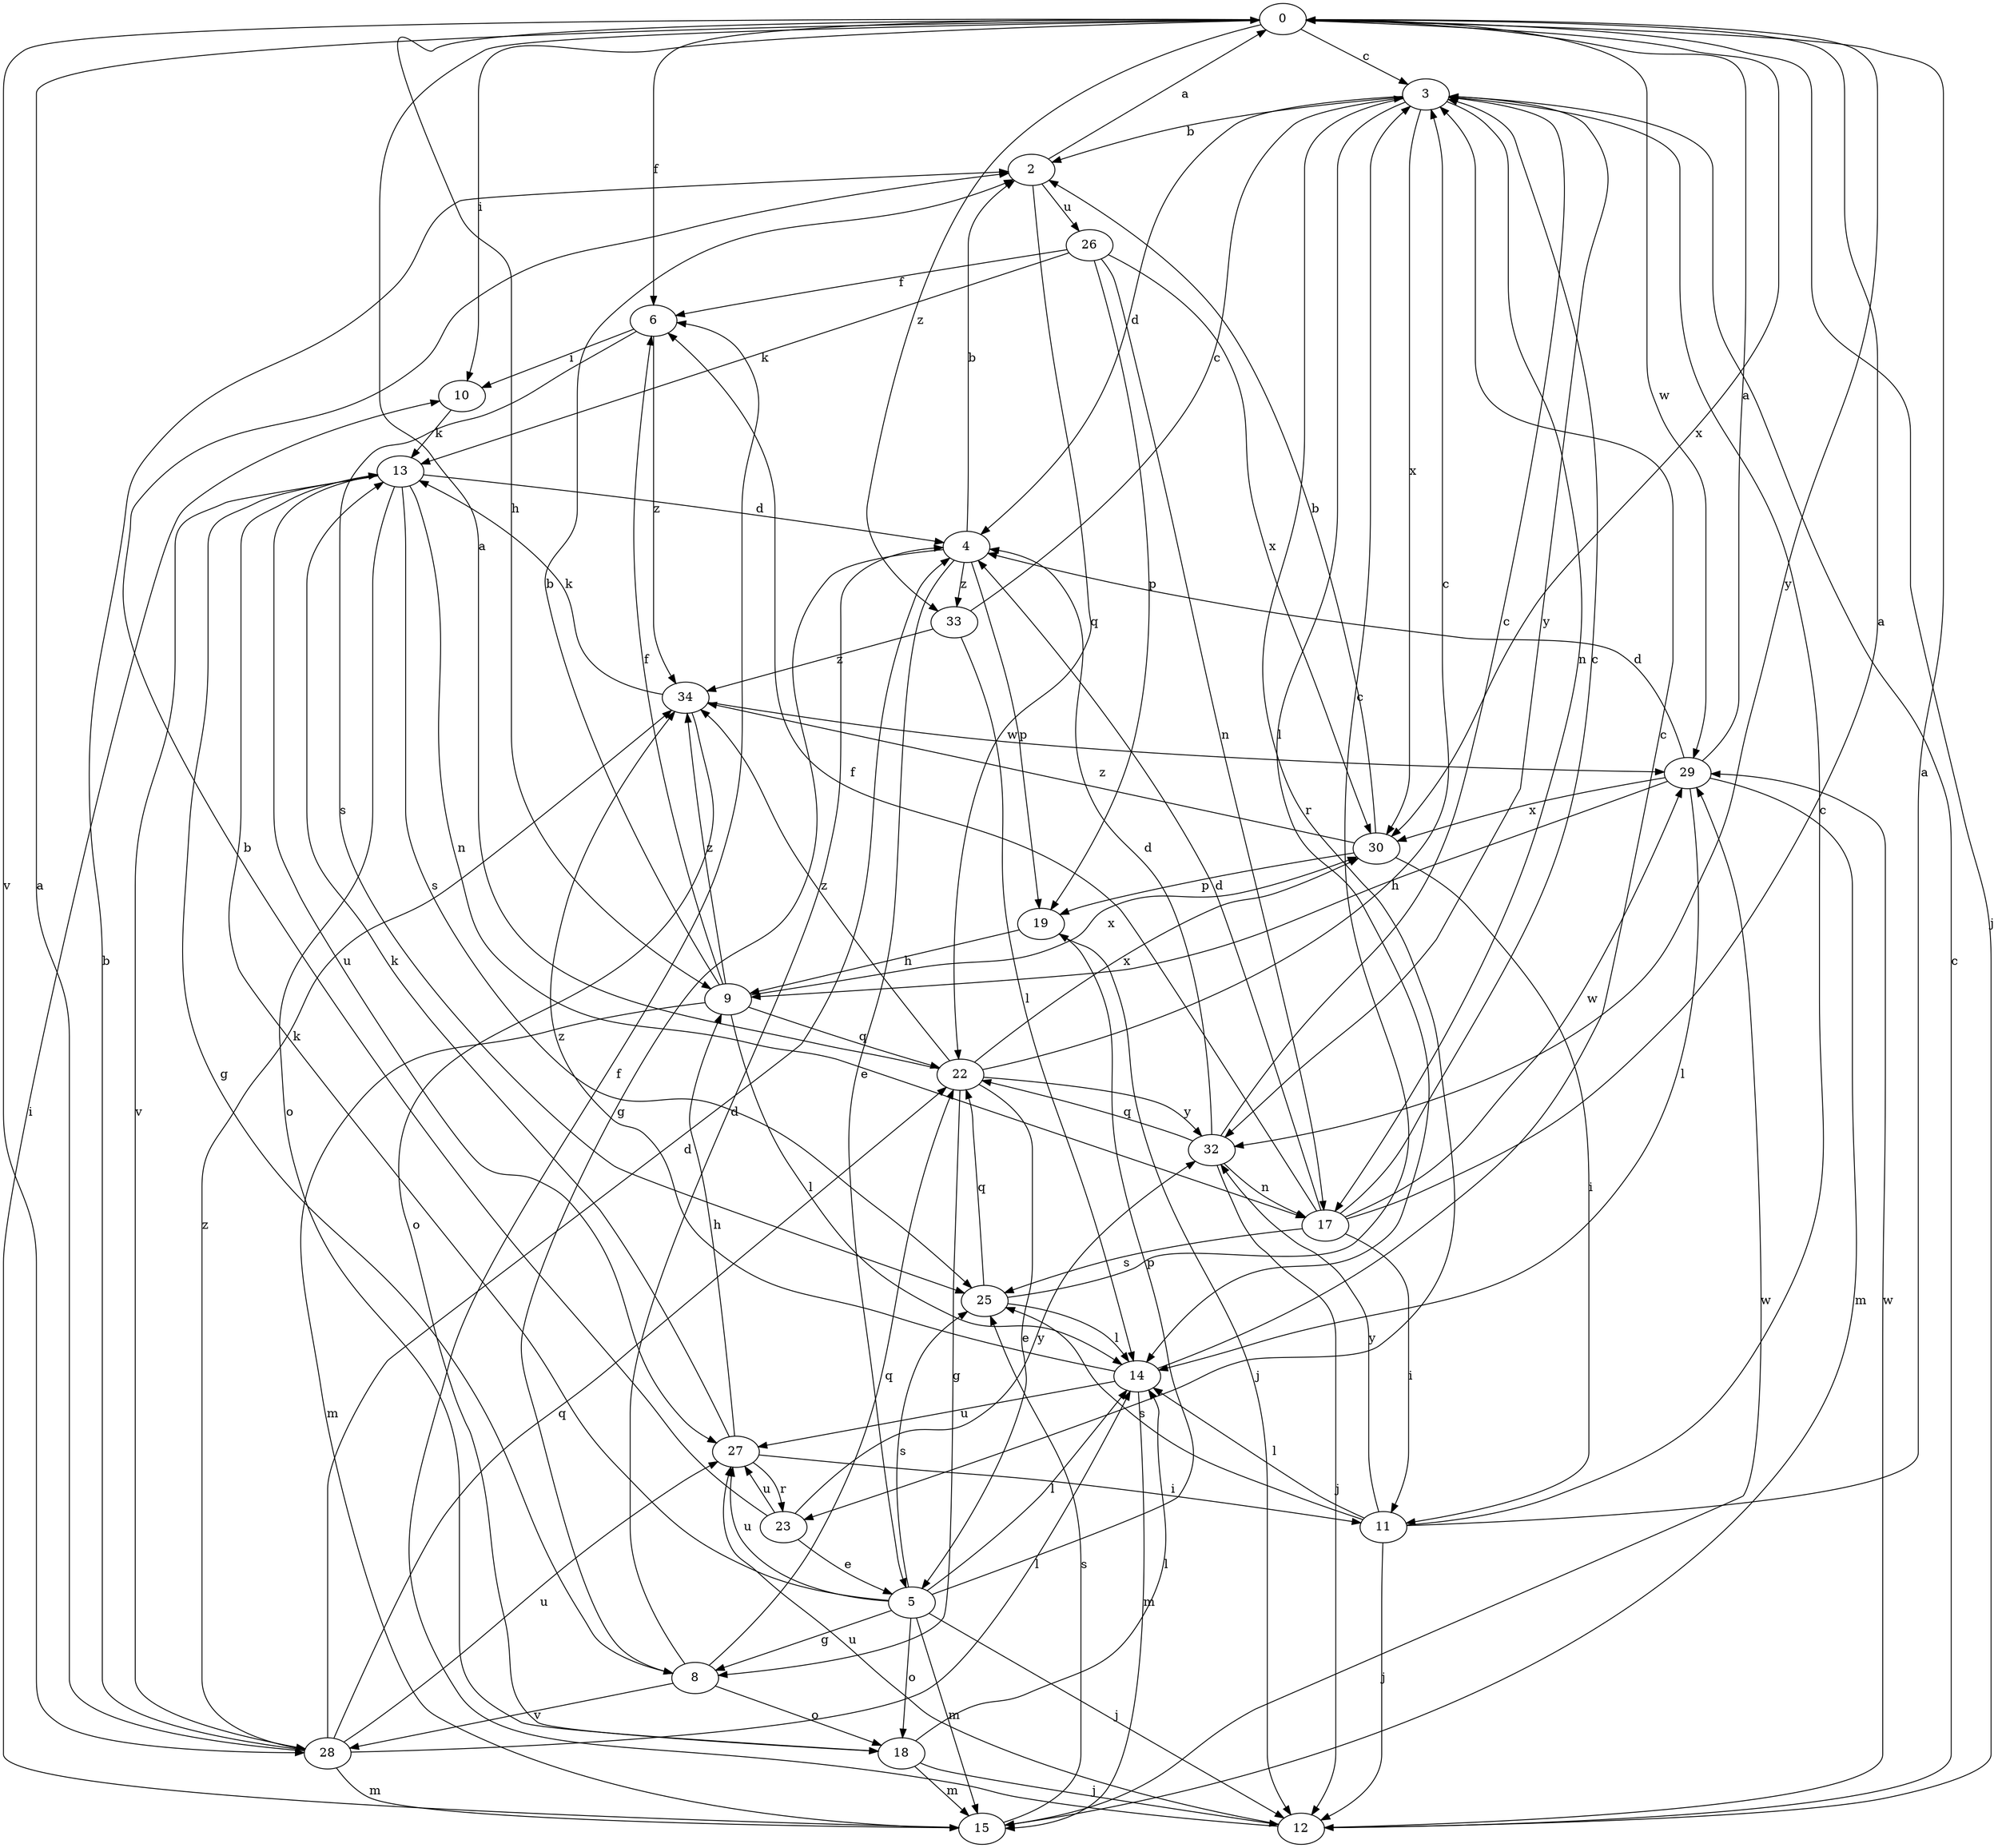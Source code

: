 strict digraph  {
0;
2;
3;
4;
5;
6;
8;
9;
10;
11;
12;
13;
14;
15;
17;
18;
19;
22;
23;
25;
26;
27;
28;
29;
30;
32;
33;
34;
0 -> 3  [label=c];
0 -> 6  [label=f];
0 -> 9  [label=h];
0 -> 10  [label=i];
0 -> 12  [label=j];
0 -> 28  [label=v];
0 -> 29  [label=w];
0 -> 30  [label=x];
0 -> 32  [label=y];
0 -> 33  [label=z];
2 -> 0  [label=a];
2 -> 22  [label=q];
2 -> 26  [label=u];
3 -> 2  [label=b];
3 -> 4  [label=d];
3 -> 14  [label=l];
3 -> 17  [label=n];
3 -> 23  [label=r];
3 -> 30  [label=x];
3 -> 32  [label=y];
4 -> 2  [label=b];
4 -> 5  [label=e];
4 -> 8  [label=g];
4 -> 19  [label=p];
4 -> 33  [label=z];
5 -> 8  [label=g];
5 -> 12  [label=j];
5 -> 13  [label=k];
5 -> 14  [label=l];
5 -> 15  [label=m];
5 -> 18  [label=o];
5 -> 19  [label=p];
5 -> 25  [label=s];
5 -> 27  [label=u];
6 -> 10  [label=i];
6 -> 25  [label=s];
6 -> 34  [label=z];
8 -> 4  [label=d];
8 -> 18  [label=o];
8 -> 22  [label=q];
8 -> 28  [label=v];
9 -> 2  [label=b];
9 -> 6  [label=f];
9 -> 14  [label=l];
9 -> 15  [label=m];
9 -> 22  [label=q];
9 -> 30  [label=x];
9 -> 34  [label=z];
10 -> 13  [label=k];
11 -> 0  [label=a];
11 -> 3  [label=c];
11 -> 12  [label=j];
11 -> 14  [label=l];
11 -> 25  [label=s];
11 -> 32  [label=y];
12 -> 3  [label=c];
12 -> 6  [label=f];
12 -> 27  [label=u];
12 -> 29  [label=w];
13 -> 4  [label=d];
13 -> 8  [label=g];
13 -> 17  [label=n];
13 -> 18  [label=o];
13 -> 25  [label=s];
13 -> 27  [label=u];
13 -> 28  [label=v];
14 -> 3  [label=c];
14 -> 15  [label=m];
14 -> 27  [label=u];
14 -> 34  [label=z];
15 -> 10  [label=i];
15 -> 25  [label=s];
15 -> 29  [label=w];
17 -> 0  [label=a];
17 -> 3  [label=c];
17 -> 4  [label=d];
17 -> 6  [label=f];
17 -> 11  [label=i];
17 -> 25  [label=s];
17 -> 29  [label=w];
18 -> 12  [label=j];
18 -> 14  [label=l];
18 -> 15  [label=m];
19 -> 9  [label=h];
19 -> 12  [label=j];
22 -> 0  [label=a];
22 -> 3  [label=c];
22 -> 5  [label=e];
22 -> 8  [label=g];
22 -> 30  [label=x];
22 -> 32  [label=y];
22 -> 34  [label=z];
23 -> 2  [label=b];
23 -> 5  [label=e];
23 -> 27  [label=u];
23 -> 32  [label=y];
25 -> 3  [label=c];
25 -> 14  [label=l];
25 -> 22  [label=q];
26 -> 6  [label=f];
26 -> 13  [label=k];
26 -> 17  [label=n];
26 -> 19  [label=p];
26 -> 30  [label=x];
27 -> 9  [label=h];
27 -> 11  [label=i];
27 -> 13  [label=k];
27 -> 23  [label=r];
28 -> 0  [label=a];
28 -> 2  [label=b];
28 -> 4  [label=d];
28 -> 14  [label=l];
28 -> 15  [label=m];
28 -> 22  [label=q];
28 -> 27  [label=u];
28 -> 34  [label=z];
29 -> 0  [label=a];
29 -> 4  [label=d];
29 -> 9  [label=h];
29 -> 14  [label=l];
29 -> 15  [label=m];
29 -> 30  [label=x];
30 -> 2  [label=b];
30 -> 11  [label=i];
30 -> 19  [label=p];
30 -> 34  [label=z];
32 -> 3  [label=c];
32 -> 4  [label=d];
32 -> 12  [label=j];
32 -> 17  [label=n];
32 -> 22  [label=q];
33 -> 3  [label=c];
33 -> 14  [label=l];
33 -> 34  [label=z];
34 -> 13  [label=k];
34 -> 18  [label=o];
34 -> 29  [label=w];
}
